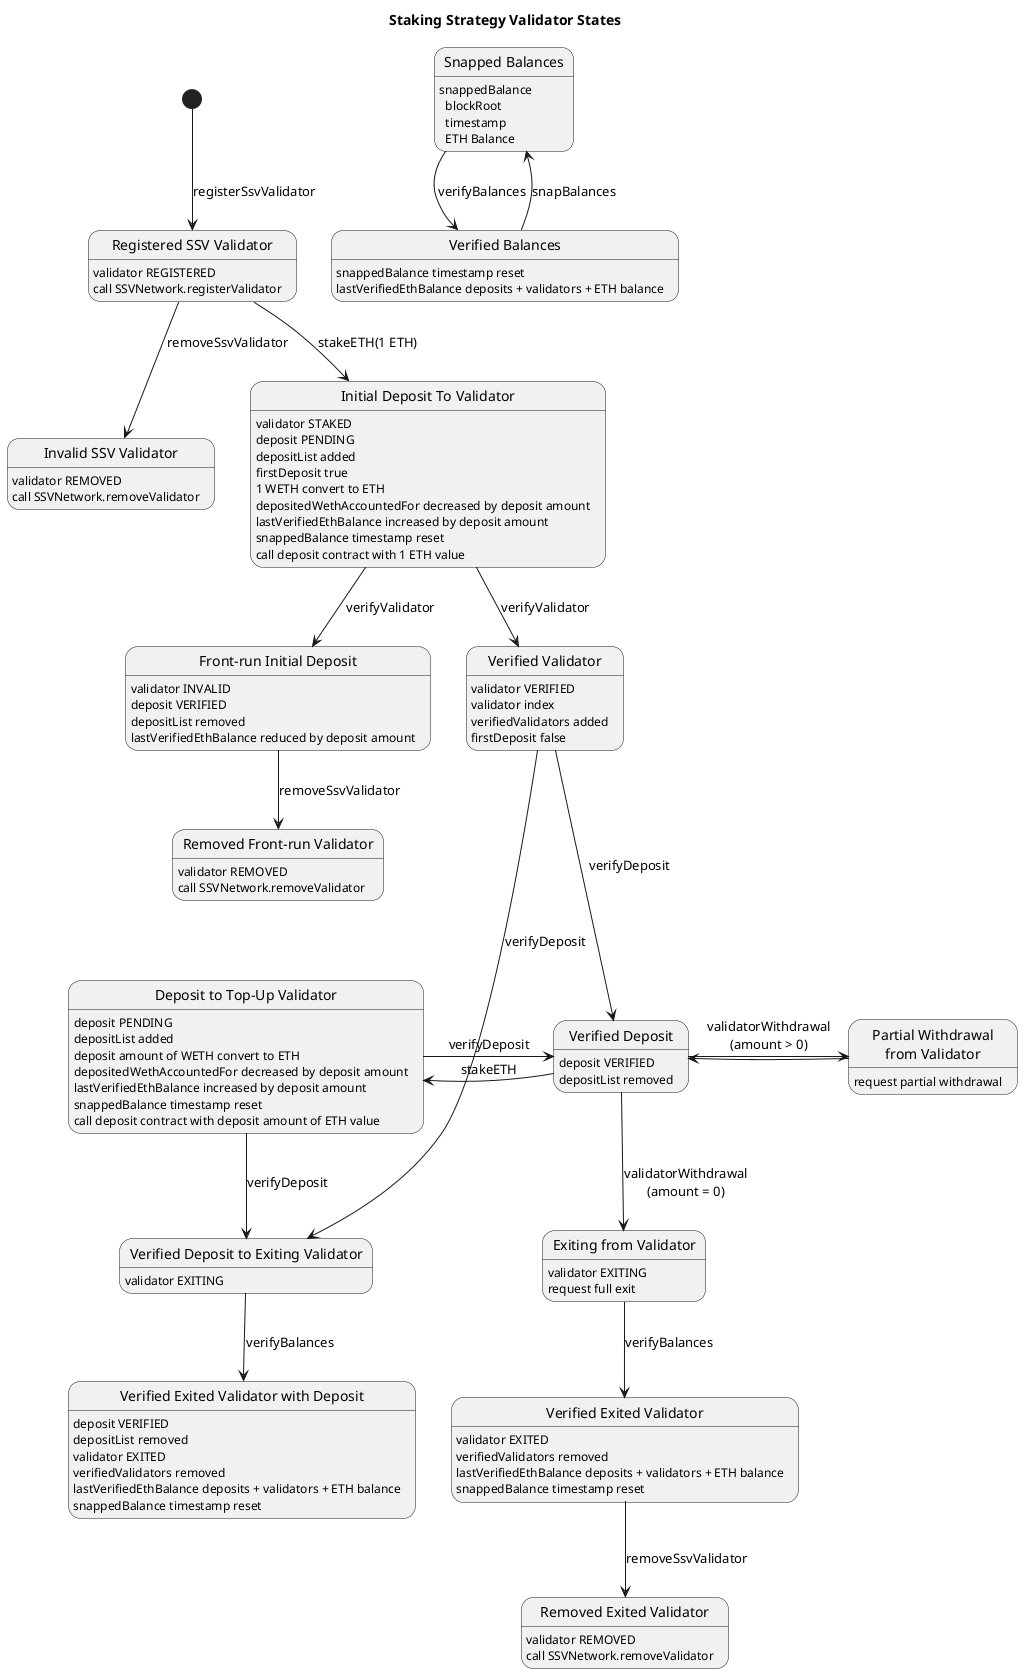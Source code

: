 @startuml

title Staking Strategy Validator States

state "Registered SSV Validator" as RegisteredValidator
RegisteredValidator : validator REGISTERED
RegisteredValidator : call SSVNetwork.registerValidator

state "Invalid SSV Validator" as InvalidSSVValidator
InvalidSSVValidator : validator REMOVED
InvalidSSVValidator : call SSVNetwork.removeValidator

state "Initial Deposit To Validator" as InitialDeposit
InitialDeposit : validator STAKED
InitialDeposit : deposit PENDING
InitialDeposit : depositList added
InitialDeposit : firstDeposit true
InitialDeposit : 1 WETH convert to ETH
InitialDeposit : depositedWethAccountedFor decreased by deposit amount
InitialDeposit : lastVerifiedEthBalance increased by deposit amount
InitialDeposit : snappedBalance timestamp reset
InitialDeposit : call deposit contract with 1 ETH value

state "Front-run Initial Deposit" as FrontRunDeposit
FrontRunDeposit : validator INVALID
FrontRunDeposit : deposit VERIFIED
FrontRunDeposit : depositList removed
FrontRunDeposit : lastVerifiedEthBalance reduced by deposit amount

state "Removed Front-run Validator" as RemovedFrontRunValidator
RemovedFrontRunValidator : validator REMOVED
RemovedFrontRunValidator : call SSVNetwork.removeValidator

state "Verified Validator" as VerifiedValidator
VerifiedValidator : validator VERIFIED
VerifiedValidator : validator index
VerifiedValidator : verifiedValidators added
VerifiedValidator : firstDeposit false

state "Verified Deposit" as VerifiedDeposit
VerifiedDeposit : deposit VERIFIED
VerifiedDeposit : depositList removed

state "Verified Deposit to Exiting Validator" as DepositToExitingValidator
DepositToExitingValidator : validator EXITING

state "Deposit to Top-Up Validator" as TopUpDeposit
TopUpDeposit : deposit PENDING
TopUpDeposit : depositList added
TopUpDeposit : deposit amount of WETH convert to ETH
TopUpDeposit : depositedWethAccountedFor decreased by deposit amount
TopUpDeposit : lastVerifiedEthBalance increased by deposit amount
TopUpDeposit : snappedBalance timestamp reset
TopUpDeposit : call deposit contract with deposit amount of ETH value

state "Verified Exited Validator with Deposit" as ExitedValidatorWithDeposit
ExitedValidatorWithDeposit : deposit VERIFIED
ExitedValidatorWithDeposit : depositList removed
ExitedValidatorWithDeposit : validator EXITED
ExitedValidatorWithDeposit : verifiedValidators removed
ExitedValidatorWithDeposit : lastVerifiedEthBalance deposits + validators + ETH balance
ExitedValidatorWithDeposit : snappedBalance timestamp reset

state "Verified Exited Validator" as ExitedValidator
ExitedValidator : validator EXITED
ExitedValidator : verifiedValidators removed
ExitedValidator : lastVerifiedEthBalance deposits + validators + ETH balance
ExitedValidator : snappedBalance timestamp reset

state "Partial Withdrawal\nfrom Validator" as PartialWithdrawal
PartialWithdrawal : request partial withdrawal

state "Exiting from Validator" as ExitingValidator
ExitingValidator : validator EXITING
ExitingValidator : request full exit

state "Removed Exited Validator" as RemovedExitedValidator
RemovedExitedValidator : validator REMOVED
RemovedExitedValidator : call SSVNetwork.removeValidator

state "Snapped Balances" as SnappedBalances
SnappedBalances : snappedBalance\n  blockRoot\n  timestamp\n  ETH Balance

state "Verified Balances" as VerifiedBalances
VerifiedBalances : snappedBalance timestamp reset
VerifiedBalances : lastVerifiedEthBalance deposits + validators + ETH balance

[*] --> RegisteredValidator : registerSsvValidator

RegisteredValidator --> InitialDeposit : stakeETH(1 ETH)
RegisteredValidator --> InvalidSSVValidator : removeSsvValidator

InitialDeposit --> VerifiedValidator : verifyValidator
InitialDeposit --> FrontRunDeposit : verifyValidator
FrontRunDeposit --> RemovedFrontRunValidator : removeSsvValidator
VerifiedValidator ---> VerifiedDeposit : verifyDeposit
VerifiedValidator --> DepositToExitingValidator : verifyDeposit

VerifiedDeposit -> TopUpDeposit : stakeETH
TopUpDeposit -> VerifiedDeposit : verifyDeposit
TopUpDeposit --> DepositToExitingValidator : verifyDeposit

DepositToExitingValidator --> ExitedValidatorWithDeposit : verifyBalances

VerifiedDeposit -> PartialWithdrawal : validatorWithdrawal\n(amount > 0)
PartialWithdrawal -> VerifiedDeposit
VerifiedDeposit --> ExitingValidator : validatorWithdrawal\n(amount = 0)
ExitingValidator --> ExitedValidator : verifyBalances
ExitedValidator --> RemovedExitedValidator : removeSsvValidator

SnappedBalances --> VerifiedBalances : verifyBalances
VerifiedBalances --> SnappedBalances : snapBalances

' InitialDeposit --> VERIFIED : verifyValidator
' InitialDeposit --> INVALID : verifyValidator

' VERIFIED --> EXITING : validatorWithdrawal\nverifyDeposit
' VERIFIED --> EXITED : verifyBalances
' EXITING --> EXITED : verifyBalances

' RegisteredValidator --> REMOVED : removeSsvValidator
' INVALID --> REMOVED : removeSsvValidator


' STAKED : Beacon Chain\n- Pending deposits\n- Processed deposit\n- Frontrun deposit

@enduml
